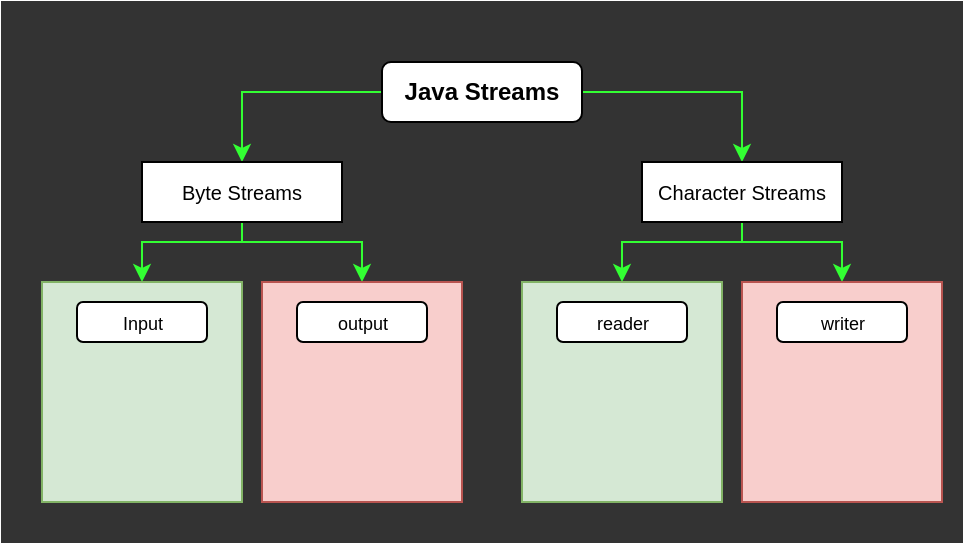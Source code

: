 <mxfile version="28.2.0">
  <diagram name="Page-1" id="mAAHHn8QjDKk08hhS6cb">
    <mxGraphModel dx="524" dy="278" grid="1" gridSize="10" guides="1" tooltips="1" connect="1" arrows="1" fold="1" page="1" pageScale="1" pageWidth="480" pageHeight="270" math="0" shadow="0">
      <root>
        <mxCell id="0" />
        <mxCell id="1" parent="0" />
        <mxCell id="I6mNdygkwJl96-a7Lb6P-1" value="" style="rounded=0;whiteSpace=wrap;html=1;movable=1;resizable=1;rotatable=1;deletable=1;editable=1;locked=0;connectable=1;strokeColor=#333333;fillColor=#333333;" vertex="1" parent="1">
          <mxGeometry width="480" height="270" as="geometry" />
        </mxCell>
        <mxCell id="I6mNdygkwJl96-a7Lb6P-11" style="edgeStyle=orthogonalEdgeStyle;rounded=0;orthogonalLoop=1;jettySize=auto;html=1;strokeColor=#33FF33;" edge="1" parent="1" source="I6mNdygkwJl96-a7Lb6P-2" target="I6mNdygkwJl96-a7Lb6P-3">
          <mxGeometry relative="1" as="geometry" />
        </mxCell>
        <mxCell id="I6mNdygkwJl96-a7Lb6P-12" style="edgeStyle=orthogonalEdgeStyle;rounded=0;orthogonalLoop=1;jettySize=auto;html=1;entryX=0.5;entryY=0;entryDx=0;entryDy=0;strokeColor=#33FF33;" edge="1" parent="1" source="I6mNdygkwJl96-a7Lb6P-2" target="I6mNdygkwJl96-a7Lb6P-5">
          <mxGeometry relative="1" as="geometry" />
        </mxCell>
        <mxCell id="I6mNdygkwJl96-a7Lb6P-2" value="" style="rounded=1;whiteSpace=wrap;html=1;" vertex="1" parent="1">
          <mxGeometry x="190" y="30" width="100" height="30" as="geometry" />
        </mxCell>
        <mxCell id="I6mNdygkwJl96-a7Lb6P-14" style="edgeStyle=orthogonalEdgeStyle;rounded=0;orthogonalLoop=1;jettySize=auto;html=1;entryX=0.5;entryY=0;entryDx=0;entryDy=0;strokeColor=#33FF33;" edge="1" parent="1" source="I6mNdygkwJl96-a7Lb6P-3" target="I6mNdygkwJl96-a7Lb6P-8">
          <mxGeometry relative="1" as="geometry">
            <Array as="points">
              <mxPoint x="120" y="120" />
              <mxPoint x="180" y="120" />
            </Array>
          </mxGeometry>
        </mxCell>
        <mxCell id="I6mNdygkwJl96-a7Lb6P-15" style="edgeStyle=orthogonalEdgeStyle;rounded=0;orthogonalLoop=1;jettySize=auto;html=1;strokeColor=#33FF33;" edge="1" parent="1" source="I6mNdygkwJl96-a7Lb6P-3" target="I6mNdygkwJl96-a7Lb6P-7">
          <mxGeometry relative="1" as="geometry">
            <Array as="points">
              <mxPoint x="120" y="120" />
              <mxPoint x="70" y="120" />
            </Array>
          </mxGeometry>
        </mxCell>
        <mxCell id="I6mNdygkwJl96-a7Lb6P-3" value="&lt;font style=&quot;font-size: 10px;&quot;&gt;Byte Streams&lt;/font&gt;" style="rounded=0;whiteSpace=wrap;html=1;" vertex="1" parent="1">
          <mxGeometry x="70" y="80" width="100" height="30" as="geometry" />
        </mxCell>
        <mxCell id="I6mNdygkwJl96-a7Lb6P-16" style="edgeStyle=orthogonalEdgeStyle;rounded=0;orthogonalLoop=1;jettySize=auto;html=1;entryX=0.5;entryY=0;entryDx=0;entryDy=0;strokeColor=#33FF33;" edge="1" parent="1" source="I6mNdygkwJl96-a7Lb6P-5" target="I6mNdygkwJl96-a7Lb6P-9">
          <mxGeometry relative="1" as="geometry">
            <Array as="points">
              <mxPoint x="370" y="120" />
              <mxPoint x="310" y="120" />
            </Array>
          </mxGeometry>
        </mxCell>
        <mxCell id="I6mNdygkwJl96-a7Lb6P-17" style="edgeStyle=orthogonalEdgeStyle;rounded=0;orthogonalLoop=1;jettySize=auto;html=1;strokeColor=#33FF33;" edge="1" parent="1" source="I6mNdygkwJl96-a7Lb6P-5" target="I6mNdygkwJl96-a7Lb6P-10">
          <mxGeometry relative="1" as="geometry">
            <Array as="points">
              <mxPoint x="370" y="120" />
              <mxPoint x="420" y="120" />
            </Array>
          </mxGeometry>
        </mxCell>
        <mxCell id="I6mNdygkwJl96-a7Lb6P-5" value="&lt;font style=&quot;font-size: 10px;&quot;&gt;Character Streams&lt;/font&gt;" style="rounded=0;whiteSpace=wrap;html=1;" vertex="1" parent="1">
          <mxGeometry x="320" y="80" width="100" height="30" as="geometry" />
        </mxCell>
        <mxCell id="I6mNdygkwJl96-a7Lb6P-7" value="" style="rounded=0;whiteSpace=wrap;html=1;fillColor=#d5e8d4;strokeColor=#82b366;" vertex="1" parent="1">
          <mxGeometry x="20" y="140" width="100" height="110" as="geometry" />
        </mxCell>
        <mxCell id="I6mNdygkwJl96-a7Lb6P-8" value="" style="rounded=0;whiteSpace=wrap;html=1;fillColor=#f8cecc;strokeColor=#b85450;" vertex="1" parent="1">
          <mxGeometry x="130" y="140" width="100" height="110" as="geometry" />
        </mxCell>
        <mxCell id="I6mNdygkwJl96-a7Lb6P-9" value="" style="rounded=0;whiteSpace=wrap;html=1;fillColor=#d5e8d4;strokeColor=#82b366;" vertex="1" parent="1">
          <mxGeometry x="260" y="140" width="100" height="110" as="geometry" />
        </mxCell>
        <mxCell id="I6mNdygkwJl96-a7Lb6P-10" value="" style="rounded=0;whiteSpace=wrap;html=1;fillColor=#f8cecc;strokeColor=#b85450;" vertex="1" parent="1">
          <mxGeometry x="370" y="140" width="100" height="110" as="geometry" />
        </mxCell>
        <mxCell id="I6mNdygkwJl96-a7Lb6P-18" value="&lt;b&gt;Java Streams&lt;/b&gt;" style="text;html=1;align=center;verticalAlign=middle;whiteSpace=wrap;rounded=0;" vertex="1" parent="1">
          <mxGeometry x="200" y="30" width="80" height="30" as="geometry" />
        </mxCell>
        <mxCell id="I6mNdygkwJl96-a7Lb6P-20" value="&lt;font style=&quot;font-size: 9px;&quot;&gt;Input&lt;/font&gt;" style="rounded=1;whiteSpace=wrap;html=1;" vertex="1" parent="1">
          <mxGeometry x="37.5" y="150" width="65" height="20" as="geometry" />
        </mxCell>
        <mxCell id="I6mNdygkwJl96-a7Lb6P-21" value="&lt;font style=&quot;font-size: 9px;&quot;&gt;output&lt;/font&gt;" style="rounded=1;whiteSpace=wrap;html=1;" vertex="1" parent="1">
          <mxGeometry x="147.5" y="150" width="65" height="20" as="geometry" />
        </mxCell>
        <mxCell id="I6mNdygkwJl96-a7Lb6P-22" value="&lt;font style=&quot;font-size: 9px;&quot;&gt;reader&lt;/font&gt;" style="rounded=1;whiteSpace=wrap;html=1;" vertex="1" parent="1">
          <mxGeometry x="277.5" y="150" width="65" height="20" as="geometry" />
        </mxCell>
        <mxCell id="I6mNdygkwJl96-a7Lb6P-23" value="&lt;font style=&quot;font-size: 9px;&quot;&gt;writer&lt;/font&gt;" style="rounded=1;whiteSpace=wrap;html=1;" vertex="1" parent="1">
          <mxGeometry x="387.5" y="150" width="65" height="20" as="geometry" />
        </mxCell>
      </root>
    </mxGraphModel>
  </diagram>
</mxfile>
